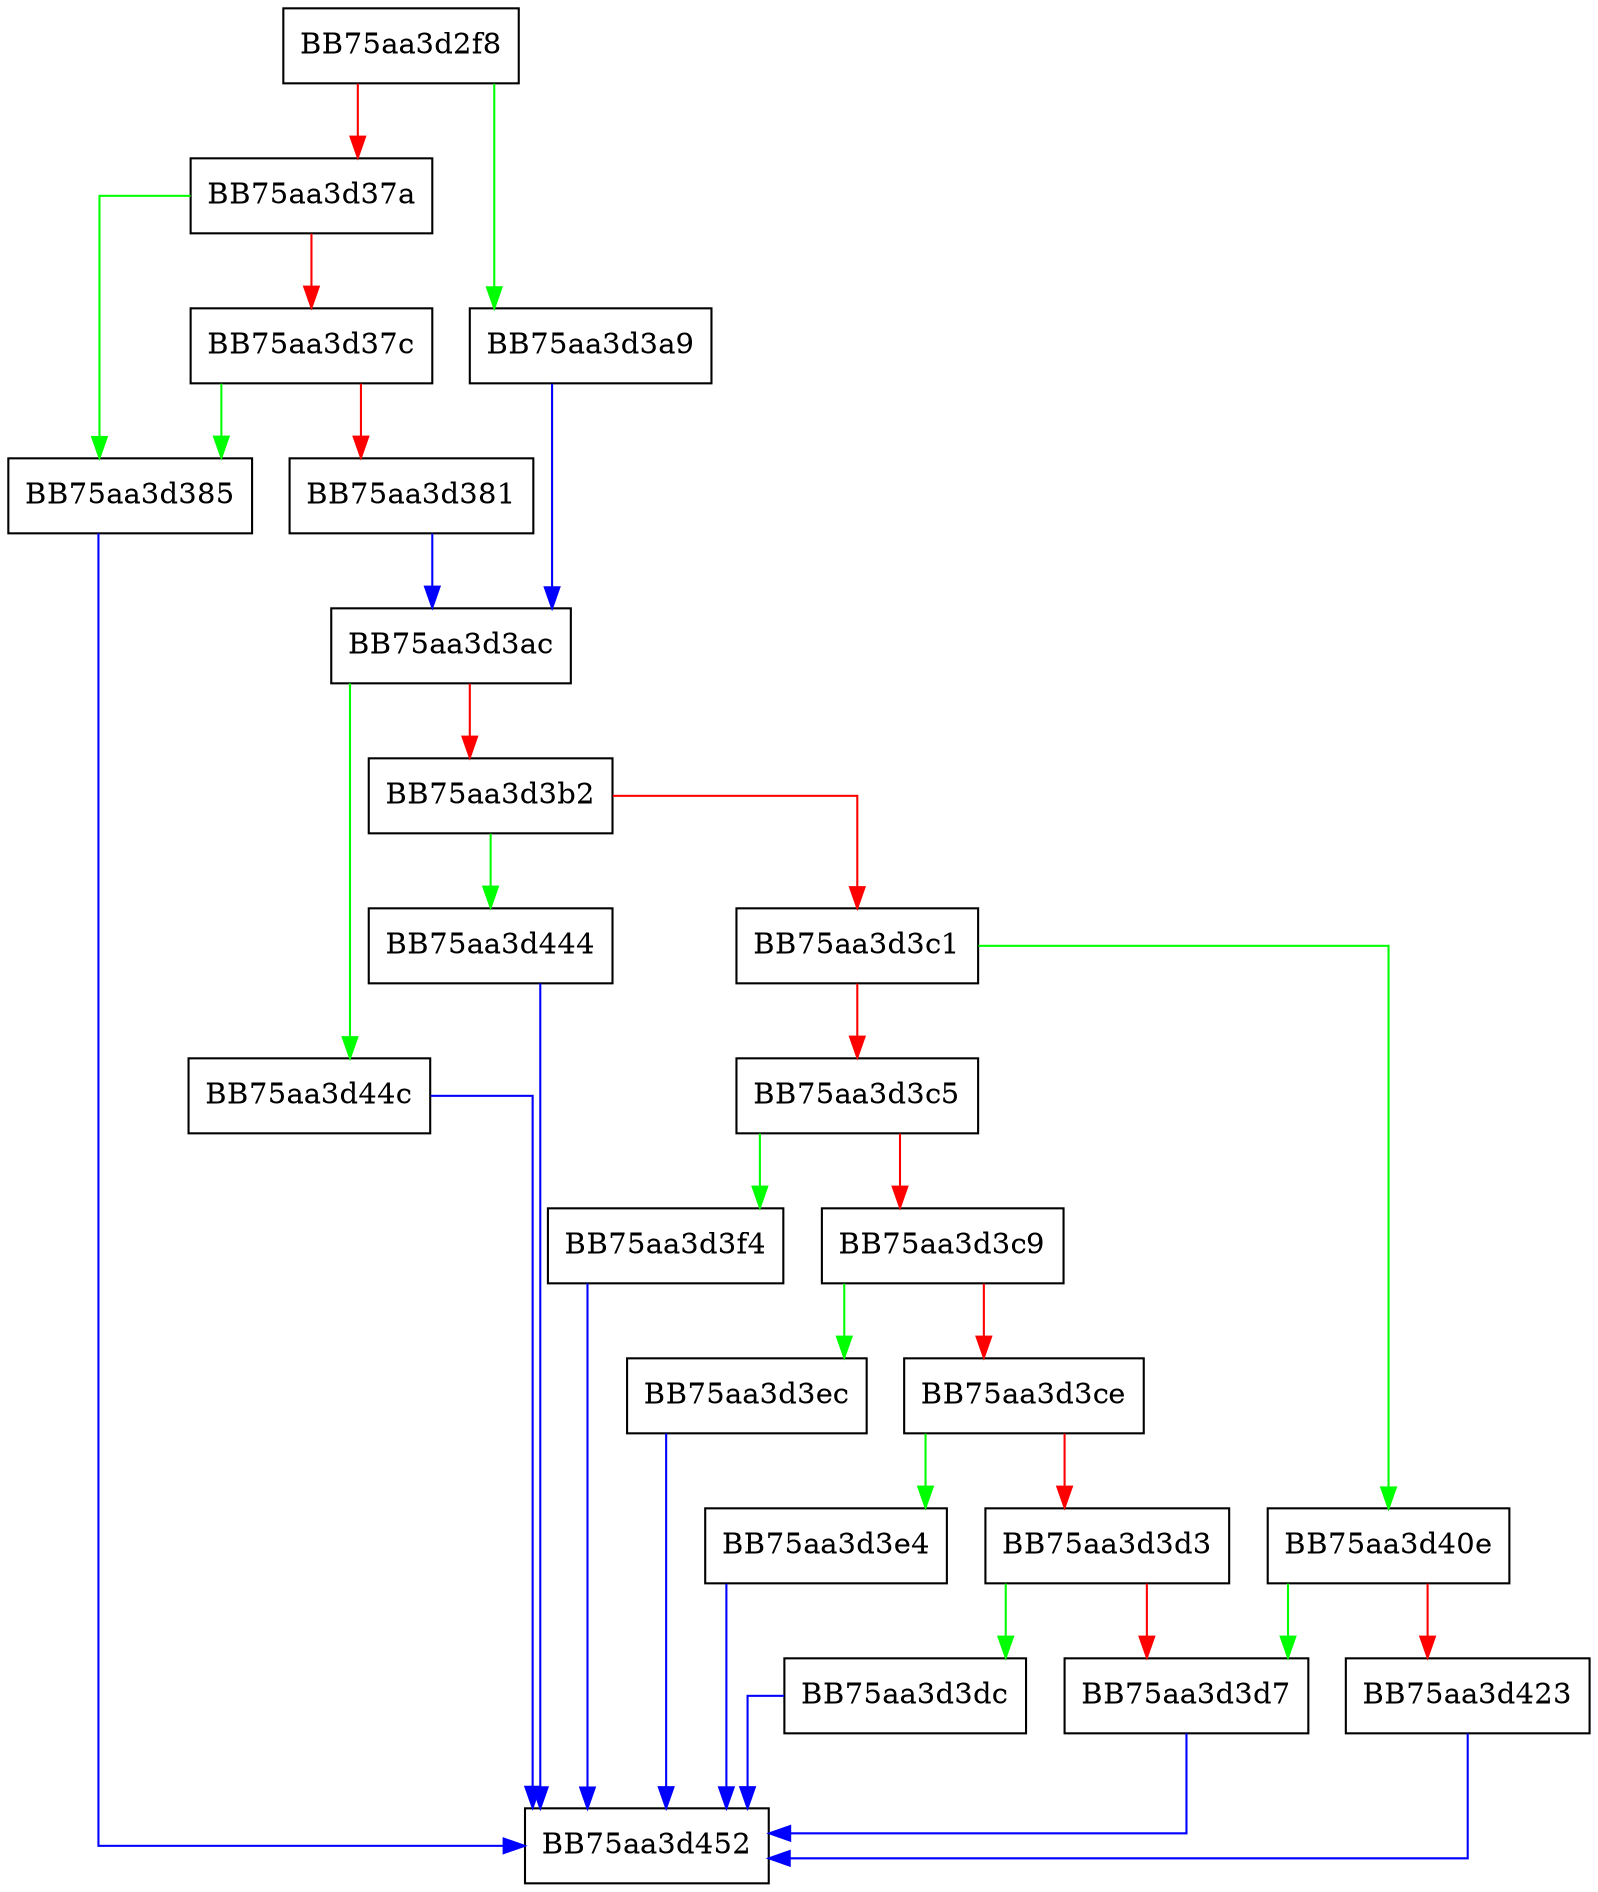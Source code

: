 digraph parseDateString {
  node [shape="box"];
  graph [splines=ortho];
  BB75aa3d2f8 -> BB75aa3d3a9 [color="green"];
  BB75aa3d2f8 -> BB75aa3d37a [color="red"];
  BB75aa3d37a -> BB75aa3d385 [color="green"];
  BB75aa3d37a -> BB75aa3d37c [color="red"];
  BB75aa3d37c -> BB75aa3d385 [color="green"];
  BB75aa3d37c -> BB75aa3d381 [color="red"];
  BB75aa3d381 -> BB75aa3d3ac [color="blue"];
  BB75aa3d385 -> BB75aa3d452 [color="blue"];
  BB75aa3d3a9 -> BB75aa3d3ac [color="blue"];
  BB75aa3d3ac -> BB75aa3d44c [color="green"];
  BB75aa3d3ac -> BB75aa3d3b2 [color="red"];
  BB75aa3d3b2 -> BB75aa3d444 [color="green"];
  BB75aa3d3b2 -> BB75aa3d3c1 [color="red"];
  BB75aa3d3c1 -> BB75aa3d40e [color="green"];
  BB75aa3d3c1 -> BB75aa3d3c5 [color="red"];
  BB75aa3d3c5 -> BB75aa3d3f4 [color="green"];
  BB75aa3d3c5 -> BB75aa3d3c9 [color="red"];
  BB75aa3d3c9 -> BB75aa3d3ec [color="green"];
  BB75aa3d3c9 -> BB75aa3d3ce [color="red"];
  BB75aa3d3ce -> BB75aa3d3e4 [color="green"];
  BB75aa3d3ce -> BB75aa3d3d3 [color="red"];
  BB75aa3d3d3 -> BB75aa3d3dc [color="green"];
  BB75aa3d3d3 -> BB75aa3d3d7 [color="red"];
  BB75aa3d3d7 -> BB75aa3d452 [color="blue"];
  BB75aa3d3dc -> BB75aa3d452 [color="blue"];
  BB75aa3d3e4 -> BB75aa3d452 [color="blue"];
  BB75aa3d3ec -> BB75aa3d452 [color="blue"];
  BB75aa3d3f4 -> BB75aa3d452 [color="blue"];
  BB75aa3d40e -> BB75aa3d3d7 [color="green"];
  BB75aa3d40e -> BB75aa3d423 [color="red"];
  BB75aa3d423 -> BB75aa3d452 [color="blue"];
  BB75aa3d444 -> BB75aa3d452 [color="blue"];
  BB75aa3d44c -> BB75aa3d452 [color="blue"];
}